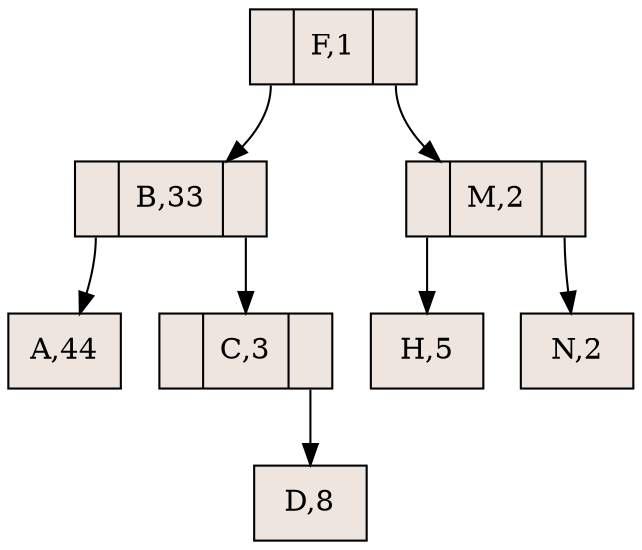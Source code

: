 digraph grafica{
 rankdir=TB;
node [
shape =record, fillcolor=seashell2, style =filled, ];
"nodo1"
[ label="<C0>| F,1|<C1>"];
"nodo3"
[ label="<C0>| B,33|<C1>"];
"nodo5"
[ label=" A,44"];
nodo3:C0->nodo5
"nodo4"
[ label="<C0>| C,3|<C1>"];
"nodo9"
[ label=" D,8"];
nodo4:C1->nodo9
nodo3:C1->nodo4
nodo1:C0->nodo3
"nodo2"
[ label="<C0>| M,2|<C1>"];
"nodo6"
[ label=" H,5"];
nodo2:C0->nodo6
"nodo8"
[ label=" N,2"];
nodo2:C1->nodo8
nodo1:C1->nodo2
}